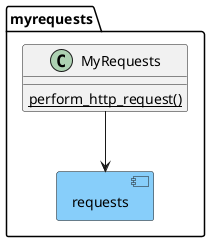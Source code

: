 @startuml
allowmixing
namespace myrequests {
    component requests #lightskyblue
    class MyRequests {
        {static} perform_http_request()
    }
    MyRequests --> requests
}
@enduml